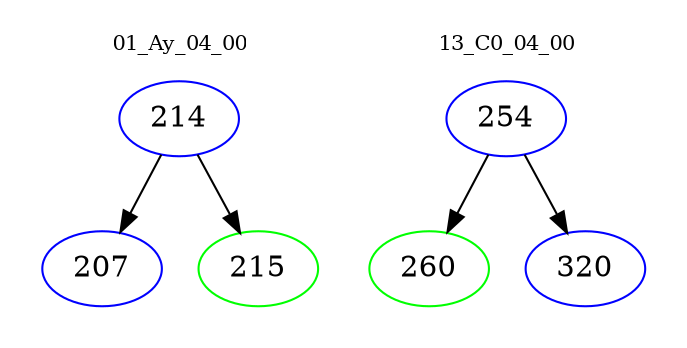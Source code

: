 digraph{
subgraph cluster_0 {
color = white
label = "01_Ay_04_00";
fontsize=10;
T0_214 [label="214", color="blue"]
T0_214 -> T0_207 [color="black"]
T0_207 [label="207", color="blue"]
T0_214 -> T0_215 [color="black"]
T0_215 [label="215", color="green"]
}
subgraph cluster_1 {
color = white
label = "13_C0_04_00";
fontsize=10;
T1_254 [label="254", color="blue"]
T1_254 -> T1_260 [color="black"]
T1_260 [label="260", color="green"]
T1_254 -> T1_320 [color="black"]
T1_320 [label="320", color="blue"]
}
}
